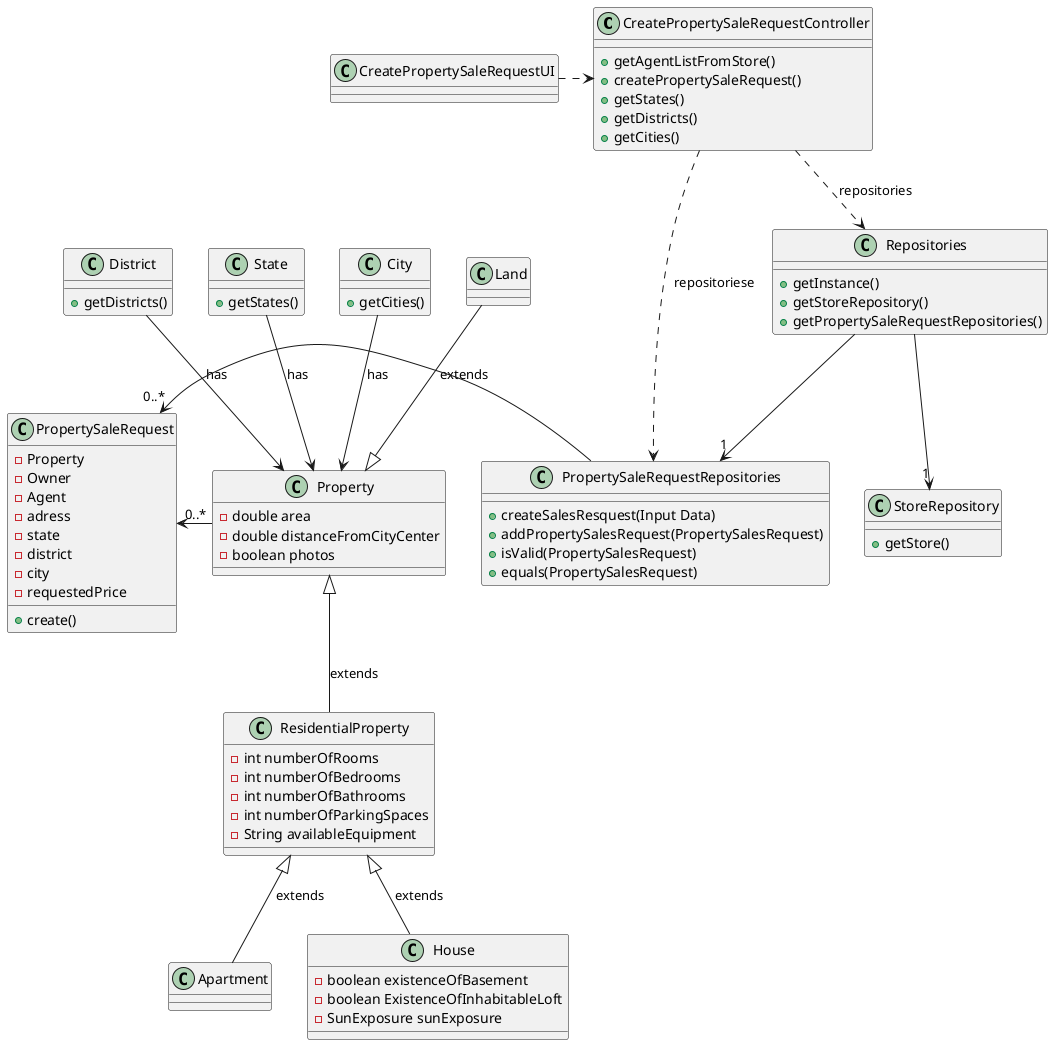 @startuml
'https://plantuml.com/class-diagram


class CreatePropertySaleRequestController {
+getAgentListFromStore()
+createPropertySaleRequest()
+getStates()
+getDistricts()
+getCities()
}

class CreatePropertySaleRequestUI{
}

class Repositories {
+getInstance()
+getStoreRepository()
+getPropertySaleRequestRepositories()
}

class PropertySaleRequestRepositories{
+createSalesResquest(Input Data)
+addPropertySalesRequest(PropertySalesRequest)
+isValid(PropertySalesRequest)
+equals(PropertySalesRequest)
}

class StoreRepository {
  +getStore()
}

class Property {
  -double area
  -double distanceFromCityCenter
  -boolean photos
}

class ResidentialProperty {
  -int numberOfRooms
  -int numberOfBedrooms
  -int numberOfBathrooms
  -int numberOfParkingSpaces
  -String availableEquipment
}

class Apartment {
}

class House {
  -boolean existenceOfBasement
  -boolean ExistenceOfInhabitableLoft
  -SunExposure sunExposure
}


class PropertySaleRequest{
-Property
-Owner
-Agent
-adress
-state
-district
-city
-requestedPrice

+create()
}
class State{
+getStates()
}
class District{
+getDistricts()
}
class City{
+getCities()
}



CreatePropertySaleRequestUI .> CreatePropertySaleRequestController
CreatePropertySaleRequestController ..> Repositories : repositories
Repositories  --> "1" PropertySaleRequestRepositories
Repositories  --> "1" StoreRepository

CreatePropertySaleRequestController ..> PropertySaleRequestRepositories : repositoriese

Property <|--up Land : extends
Property <|-- ResidentialProperty : extends
ResidentialProperty <|-- House : extends
ResidentialProperty <|-- Apartment : extends

Property <--up City : has
Property <--up State : has
Property <--up District : has

PropertySaleRequest "0..*" <- PropertySaleRequestRepositories
PropertySaleRequest "0..*" <- Property
@enduml